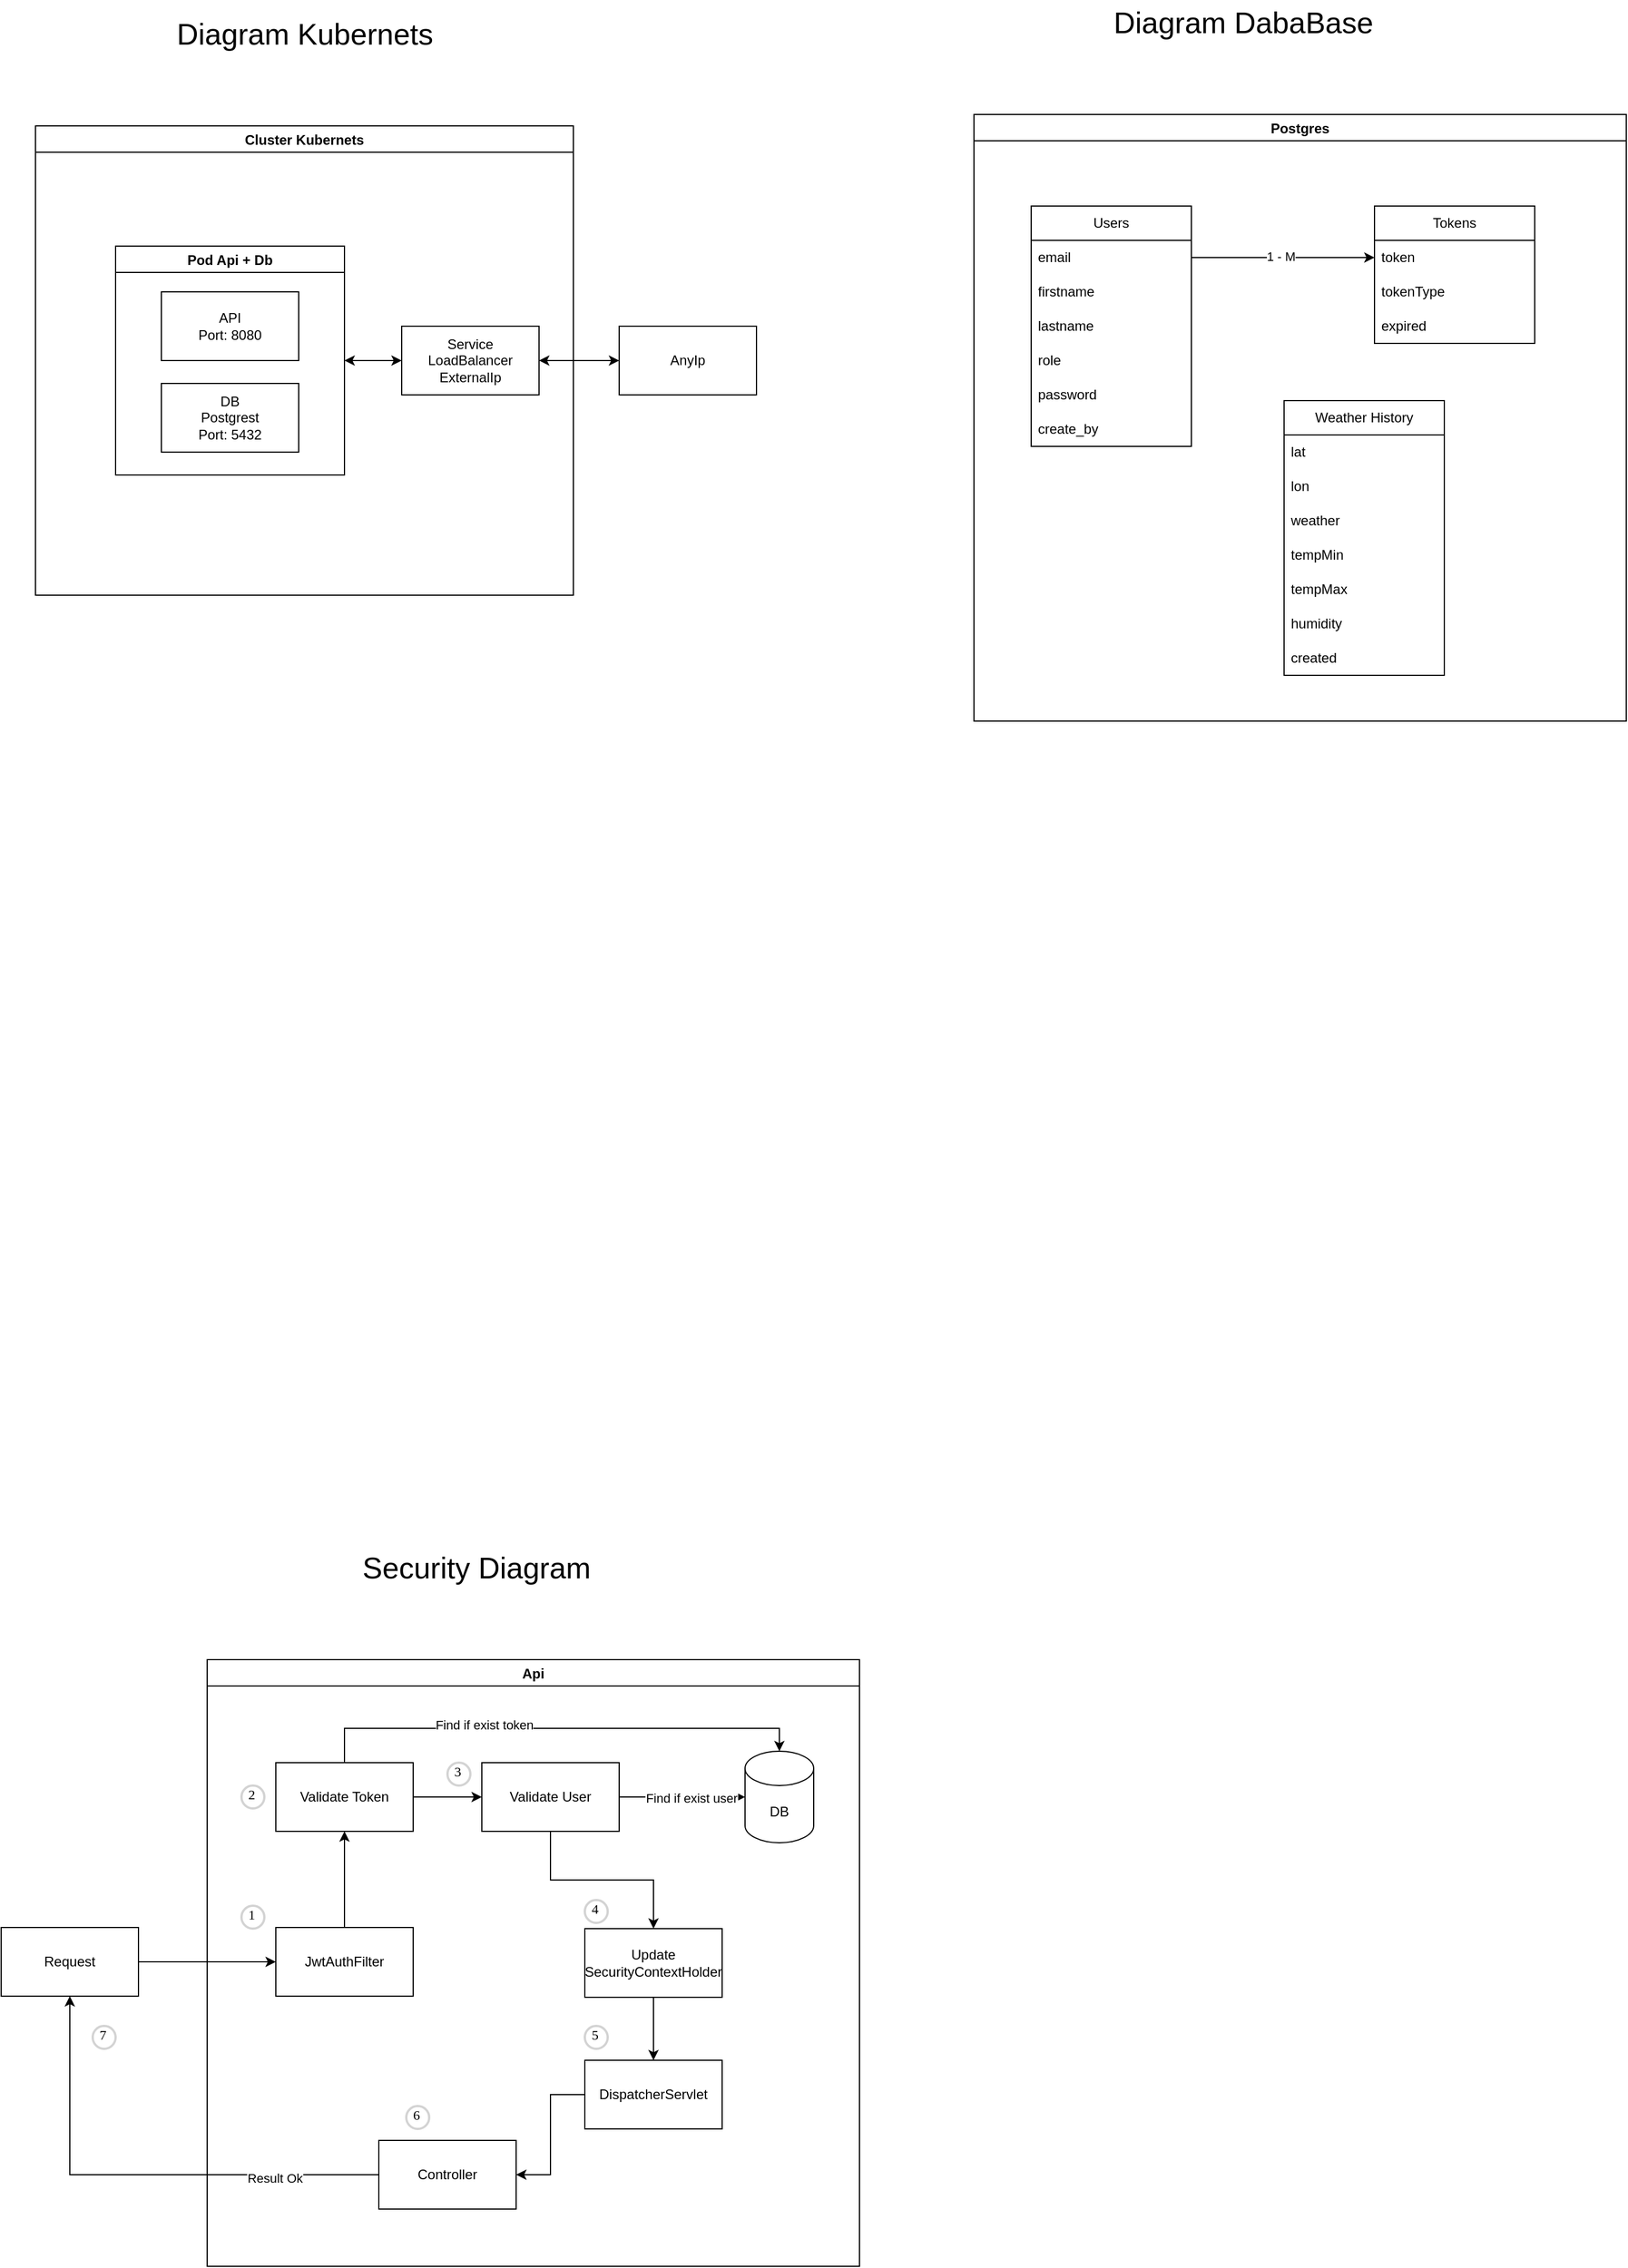 <mxfile version="22.1.0" type="google">
  <diagram name="Página-1" id="_qy_Vp3TqDOiHhUizgW4">
    <mxGraphModel grid="1" page="1" gridSize="10" guides="1" tooltips="1" connect="1" arrows="1" fold="1" pageScale="1" pageWidth="827" pageHeight="1169" math="0" shadow="0">
      <root>
        <mxCell id="0" />
        <mxCell id="1" parent="0" />
        <mxCell id="ftlusMvIBtJ7wRkOG0aM-2" value="Diagram Kubernets" style="text;html=1;align=center;verticalAlign=middle;resizable=0;points=[];autosize=1;strokeColor=none;fillColor=none;fontSize=26;" vertex="1" parent="1">
          <mxGeometry x="260" y="40" width="250" height="40" as="geometry" />
        </mxCell>
        <mxCell id="ftlusMvIBtJ7wRkOG0aM-4" value="Cluster Kubernets" style="swimlane;" vertex="1" parent="1">
          <mxGeometry x="150" y="140" width="470" height="410" as="geometry" />
        </mxCell>
        <mxCell id="ftlusMvIBtJ7wRkOG0aM-6" value="Pod Api + Db" style="swimlane;" vertex="1" parent="ftlusMvIBtJ7wRkOG0aM-4">
          <mxGeometry x="70" y="105" width="200" height="200" as="geometry" />
        </mxCell>
        <mxCell id="ftlusMvIBtJ7wRkOG0aM-7" value="API&lt;br&gt;Port: 8080" style="rounded=0;whiteSpace=wrap;html=1;" vertex="1" parent="ftlusMvIBtJ7wRkOG0aM-6">
          <mxGeometry x="40" y="40" width="120" height="60" as="geometry" />
        </mxCell>
        <mxCell id="ftlusMvIBtJ7wRkOG0aM-8" value="DB&lt;br&gt;Postgrest&lt;br&gt;Port: 5432" style="rounded=0;whiteSpace=wrap;html=1;" vertex="1" parent="ftlusMvIBtJ7wRkOG0aM-6">
          <mxGeometry x="40" y="120" width="120" height="60" as="geometry" />
        </mxCell>
        <mxCell id="ftlusMvIBtJ7wRkOG0aM-10" style="edgeStyle=orthogonalEdgeStyle;rounded=0;orthogonalLoop=1;jettySize=auto;html=1;entryX=1;entryY=0.5;entryDx=0;entryDy=0;startArrow=classic;startFill=1;" edge="1" parent="ftlusMvIBtJ7wRkOG0aM-4" source="ftlusMvIBtJ7wRkOG0aM-9" target="ftlusMvIBtJ7wRkOG0aM-6">
          <mxGeometry relative="1" as="geometry" />
        </mxCell>
        <mxCell id="ftlusMvIBtJ7wRkOG0aM-9" value="Service&lt;br&gt;LoadBalancer&lt;br&gt;ExternalIp" style="rounded=0;whiteSpace=wrap;html=1;" vertex="1" parent="ftlusMvIBtJ7wRkOG0aM-4">
          <mxGeometry x="320" y="175" width="120" height="60" as="geometry" />
        </mxCell>
        <mxCell id="ftlusMvIBtJ7wRkOG0aM-11" value="AnyIp" style="rounded=0;whiteSpace=wrap;html=1;" vertex="1" parent="1">
          <mxGeometry x="660" y="315" width="120" height="60" as="geometry" />
        </mxCell>
        <mxCell id="ftlusMvIBtJ7wRkOG0aM-12" style="edgeStyle=orthogonalEdgeStyle;rounded=0;orthogonalLoop=1;jettySize=auto;html=1;entryX=0;entryY=0.5;entryDx=0;entryDy=0;startArrow=classic;startFill=1;" edge="1" parent="1" source="ftlusMvIBtJ7wRkOG0aM-9" target="ftlusMvIBtJ7wRkOG0aM-11">
          <mxGeometry relative="1" as="geometry" />
        </mxCell>
        <mxCell id="ftlusMvIBtJ7wRkOG0aM-13" value="Diagram DabaBase" style="text;html=1;align=center;verticalAlign=middle;resizable=0;points=[];autosize=1;strokeColor=none;fillColor=none;fontSize=26;" vertex="1" parent="1">
          <mxGeometry x="1080" y="30" width="250" height="40" as="geometry" />
        </mxCell>
        <mxCell id="ftlusMvIBtJ7wRkOG0aM-14" value="Postgres" style="swimlane;" vertex="1" parent="1">
          <mxGeometry x="970" y="130" width="570" height="530" as="geometry" />
        </mxCell>
        <mxCell id="ftlusMvIBtJ7wRkOG0aM-18" style="edgeStyle=orthogonalEdgeStyle;rounded=0;orthogonalLoop=1;jettySize=auto;html=1;entryX=1;entryY=0.5;entryDx=0;entryDy=0;startArrow=classic;startFill=1;" edge="1" parent="ftlusMvIBtJ7wRkOG0aM-14">
          <mxGeometry relative="1" as="geometry">
            <mxPoint x="270" y="205" as="targetPoint" />
          </mxGeometry>
        </mxCell>
        <mxCell id="ftlusMvIBtJ7wRkOG0aM-22" value="Users" style="swimlane;fontStyle=0;childLayout=stackLayout;horizontal=1;startSize=30;horizontalStack=0;resizeParent=1;resizeParentMax=0;resizeLast=0;collapsible=1;marginBottom=0;whiteSpace=wrap;html=1;" vertex="1" parent="ftlusMvIBtJ7wRkOG0aM-14">
          <mxGeometry x="50" y="80" width="140" height="210" as="geometry" />
        </mxCell>
        <mxCell id="ftlusMvIBtJ7wRkOG0aM-23" value="email" style="text;strokeColor=none;fillColor=none;align=left;verticalAlign=middle;spacingLeft=4;spacingRight=4;overflow=hidden;points=[[0,0.5],[1,0.5]];portConstraint=eastwest;rotatable=0;whiteSpace=wrap;html=1;" vertex="1" parent="ftlusMvIBtJ7wRkOG0aM-22">
          <mxGeometry y="30" width="140" height="30" as="geometry" />
        </mxCell>
        <mxCell id="ftlusMvIBtJ7wRkOG0aM-38" value="firstname" style="text;strokeColor=none;fillColor=none;align=left;verticalAlign=middle;spacingLeft=4;spacingRight=4;overflow=hidden;points=[[0,0.5],[1,0.5]];portConstraint=eastwest;rotatable=0;whiteSpace=wrap;html=1;" vertex="1" parent="ftlusMvIBtJ7wRkOG0aM-22">
          <mxGeometry y="60" width="140" height="30" as="geometry" />
        </mxCell>
        <mxCell id="ftlusMvIBtJ7wRkOG0aM-44" value="lastname" style="text;strokeColor=none;fillColor=none;align=left;verticalAlign=middle;spacingLeft=4;spacingRight=4;overflow=hidden;points=[[0,0.5],[1,0.5]];portConstraint=eastwest;rotatable=0;whiteSpace=wrap;html=1;" vertex="1" parent="ftlusMvIBtJ7wRkOG0aM-22">
          <mxGeometry y="90" width="140" height="30" as="geometry" />
        </mxCell>
        <mxCell id="ftlusMvIBtJ7wRkOG0aM-45" value="role" style="text;strokeColor=none;fillColor=none;align=left;verticalAlign=middle;spacingLeft=4;spacingRight=4;overflow=hidden;points=[[0,0.5],[1,0.5]];portConstraint=eastwest;rotatable=0;whiteSpace=wrap;html=1;" vertex="1" parent="ftlusMvIBtJ7wRkOG0aM-22">
          <mxGeometry y="120" width="140" height="30" as="geometry" />
        </mxCell>
        <mxCell id="ftlusMvIBtJ7wRkOG0aM-24" value="password" style="text;strokeColor=none;fillColor=none;align=left;verticalAlign=middle;spacingLeft=4;spacingRight=4;overflow=hidden;points=[[0,0.5],[1,0.5]];portConstraint=eastwest;rotatable=0;whiteSpace=wrap;html=1;" vertex="1" parent="ftlusMvIBtJ7wRkOG0aM-22">
          <mxGeometry y="150" width="140" height="30" as="geometry" />
        </mxCell>
        <mxCell id="ftlusMvIBtJ7wRkOG0aM-25" value="create_by" style="text;strokeColor=none;fillColor=none;align=left;verticalAlign=middle;spacingLeft=4;spacingRight=4;overflow=hidden;points=[[0,0.5],[1,0.5]];portConstraint=eastwest;rotatable=0;whiteSpace=wrap;html=1;" vertex="1" parent="ftlusMvIBtJ7wRkOG0aM-22">
          <mxGeometry y="180" width="140" height="30" as="geometry" />
        </mxCell>
        <mxCell id="ftlusMvIBtJ7wRkOG0aM-26" value="Tokens" style="swimlane;fontStyle=0;childLayout=stackLayout;horizontal=1;startSize=30;horizontalStack=0;resizeParent=1;resizeParentMax=0;resizeLast=0;collapsible=1;marginBottom=0;whiteSpace=wrap;html=1;" vertex="1" parent="ftlusMvIBtJ7wRkOG0aM-14">
          <mxGeometry x="350" y="80" width="140" height="120" as="geometry" />
        </mxCell>
        <mxCell id="ftlusMvIBtJ7wRkOG0aM-27" value="token" style="text;strokeColor=none;fillColor=none;align=left;verticalAlign=middle;spacingLeft=4;spacingRight=4;overflow=hidden;points=[[0,0.5],[1,0.5]];portConstraint=eastwest;rotatable=0;whiteSpace=wrap;html=1;" vertex="1" parent="ftlusMvIBtJ7wRkOG0aM-26">
          <mxGeometry y="30" width="140" height="30" as="geometry" />
        </mxCell>
        <mxCell id="ftlusMvIBtJ7wRkOG0aM-28" value="tokenType" style="text;strokeColor=none;fillColor=none;align=left;verticalAlign=middle;spacingLeft=4;spacingRight=4;overflow=hidden;points=[[0,0.5],[1,0.5]];portConstraint=eastwest;rotatable=0;whiteSpace=wrap;html=1;" vertex="1" parent="ftlusMvIBtJ7wRkOG0aM-26">
          <mxGeometry y="60" width="140" height="30" as="geometry" />
        </mxCell>
        <mxCell id="ftlusMvIBtJ7wRkOG0aM-29" value="expired" style="text;strokeColor=none;fillColor=none;align=left;verticalAlign=middle;spacingLeft=4;spacingRight=4;overflow=hidden;points=[[0,0.5],[1,0.5]];portConstraint=eastwest;rotatable=0;whiteSpace=wrap;html=1;" vertex="1" parent="ftlusMvIBtJ7wRkOG0aM-26">
          <mxGeometry y="90" width="140" height="30" as="geometry" />
        </mxCell>
        <mxCell id="ftlusMvIBtJ7wRkOG0aM-30" value="Weather History" style="swimlane;fontStyle=0;childLayout=stackLayout;horizontal=1;startSize=30;horizontalStack=0;resizeParent=1;resizeParentMax=0;resizeLast=0;collapsible=1;marginBottom=0;whiteSpace=wrap;html=1;" vertex="1" parent="ftlusMvIBtJ7wRkOG0aM-14">
          <mxGeometry x="271" y="250" width="140" height="240" as="geometry" />
        </mxCell>
        <mxCell id="ftlusMvIBtJ7wRkOG0aM-31" value="lat" style="text;strokeColor=none;fillColor=none;align=left;verticalAlign=middle;spacingLeft=4;spacingRight=4;overflow=hidden;points=[[0,0.5],[1,0.5]];portConstraint=eastwest;rotatable=0;whiteSpace=wrap;html=1;" vertex="1" parent="ftlusMvIBtJ7wRkOG0aM-30">
          <mxGeometry y="30" width="140" height="30" as="geometry" />
        </mxCell>
        <mxCell id="ftlusMvIBtJ7wRkOG0aM-32" value="lon" style="text;strokeColor=none;fillColor=none;align=left;verticalAlign=middle;spacingLeft=4;spacingRight=4;overflow=hidden;points=[[0,0.5],[1,0.5]];portConstraint=eastwest;rotatable=0;whiteSpace=wrap;html=1;" vertex="1" parent="ftlusMvIBtJ7wRkOG0aM-30">
          <mxGeometry y="60" width="140" height="30" as="geometry" />
        </mxCell>
        <mxCell id="ftlusMvIBtJ7wRkOG0aM-33" value="weather" style="text;strokeColor=none;fillColor=none;align=left;verticalAlign=middle;spacingLeft=4;spacingRight=4;overflow=hidden;points=[[0,0.5],[1,0.5]];portConstraint=eastwest;rotatable=0;whiteSpace=wrap;html=1;" vertex="1" parent="ftlusMvIBtJ7wRkOG0aM-30">
          <mxGeometry y="90" width="140" height="30" as="geometry" />
        </mxCell>
        <mxCell id="ftlusMvIBtJ7wRkOG0aM-34" value="tempMin" style="text;strokeColor=none;fillColor=none;align=left;verticalAlign=middle;spacingLeft=4;spacingRight=4;overflow=hidden;points=[[0,0.5],[1,0.5]];portConstraint=eastwest;rotatable=0;whiteSpace=wrap;html=1;" vertex="1" parent="ftlusMvIBtJ7wRkOG0aM-30">
          <mxGeometry y="120" width="140" height="30" as="geometry" />
        </mxCell>
        <mxCell id="ftlusMvIBtJ7wRkOG0aM-35" value="tempMax" style="text;strokeColor=none;fillColor=none;align=left;verticalAlign=middle;spacingLeft=4;spacingRight=4;overflow=hidden;points=[[0,0.5],[1,0.5]];portConstraint=eastwest;rotatable=0;whiteSpace=wrap;html=1;" vertex="1" parent="ftlusMvIBtJ7wRkOG0aM-30">
          <mxGeometry y="150" width="140" height="30" as="geometry" />
        </mxCell>
        <mxCell id="ftlusMvIBtJ7wRkOG0aM-36" value="humidity" style="text;strokeColor=none;fillColor=none;align=left;verticalAlign=middle;spacingLeft=4;spacingRight=4;overflow=hidden;points=[[0,0.5],[1,0.5]];portConstraint=eastwest;rotatable=0;whiteSpace=wrap;html=1;" vertex="1" parent="ftlusMvIBtJ7wRkOG0aM-30">
          <mxGeometry y="180" width="140" height="30" as="geometry" />
        </mxCell>
        <mxCell id="ftlusMvIBtJ7wRkOG0aM-37" value="created" style="text;strokeColor=none;fillColor=none;align=left;verticalAlign=middle;spacingLeft=4;spacingRight=4;overflow=hidden;points=[[0,0.5],[1,0.5]];portConstraint=eastwest;rotatable=0;whiteSpace=wrap;html=1;" vertex="1" parent="ftlusMvIBtJ7wRkOG0aM-30">
          <mxGeometry y="210" width="140" height="30" as="geometry" />
        </mxCell>
        <mxCell id="ftlusMvIBtJ7wRkOG0aM-46" style="edgeStyle=orthogonalEdgeStyle;rounded=0;orthogonalLoop=1;jettySize=auto;html=1;entryX=0;entryY=0.5;entryDx=0;entryDy=0;" edge="1" parent="ftlusMvIBtJ7wRkOG0aM-14" source="ftlusMvIBtJ7wRkOG0aM-23" target="ftlusMvIBtJ7wRkOG0aM-27">
          <mxGeometry relative="1" as="geometry" />
        </mxCell>
        <mxCell id="ftlusMvIBtJ7wRkOG0aM-47" value="1 - M" style="edgeLabel;html=1;align=center;verticalAlign=middle;resizable=0;points=[];" connectable="0" vertex="1" parent="ftlusMvIBtJ7wRkOG0aM-46">
          <mxGeometry x="-0.025" y="1" relative="1" as="geometry">
            <mxPoint as="offset" />
          </mxGeometry>
        </mxCell>
        <mxCell id="ftlusMvIBtJ7wRkOG0aM-73" value="Security Diagram" style="text;html=1;align=center;verticalAlign=middle;resizable=0;points=[];autosize=1;strokeColor=none;fillColor=none;fontSize=26;" vertex="1" parent="1">
          <mxGeometry x="425" y="1380" width="220" height="40" as="geometry" />
        </mxCell>
        <mxCell id="ftlusMvIBtJ7wRkOG0aM-74" value="Api" style="swimlane;" vertex="1" parent="1">
          <mxGeometry x="300" y="1480" width="570" height="530" as="geometry" />
        </mxCell>
        <mxCell id="ftlusMvIBtJ7wRkOG0aM-75" style="edgeStyle=orthogonalEdgeStyle;rounded=0;orthogonalLoop=1;jettySize=auto;html=1;entryX=1;entryY=0.5;entryDx=0;entryDy=0;startArrow=classic;startFill=1;" edge="1" parent="ftlusMvIBtJ7wRkOG0aM-74">
          <mxGeometry relative="1" as="geometry">
            <mxPoint x="270" y="205" as="targetPoint" />
          </mxGeometry>
        </mxCell>
        <mxCell id="ftlusMvIBtJ7wRkOG0aM-101" style="edgeStyle=orthogonalEdgeStyle;rounded=0;orthogonalLoop=1;jettySize=auto;html=1;entryX=0.5;entryY=1;entryDx=0;entryDy=0;" edge="1" parent="ftlusMvIBtJ7wRkOG0aM-74" source="ftlusMvIBtJ7wRkOG0aM-98" target="ftlusMvIBtJ7wRkOG0aM-100">
          <mxGeometry relative="1" as="geometry" />
        </mxCell>
        <mxCell id="ftlusMvIBtJ7wRkOG0aM-98" value="JwtAuthFilter" style="rounded=0;whiteSpace=wrap;html=1;" vertex="1" parent="ftlusMvIBtJ7wRkOG0aM-74">
          <mxGeometry x="60" y="234" width="120" height="60" as="geometry" />
        </mxCell>
        <mxCell id="ftlusMvIBtJ7wRkOG0aM-103" style="edgeStyle=orthogonalEdgeStyle;rounded=0;orthogonalLoop=1;jettySize=auto;html=1;entryX=0;entryY=0.5;entryDx=0;entryDy=0;" edge="1" parent="ftlusMvIBtJ7wRkOG0aM-74" source="ftlusMvIBtJ7wRkOG0aM-100" target="ftlusMvIBtJ7wRkOG0aM-102">
          <mxGeometry relative="1" as="geometry" />
        </mxCell>
        <mxCell id="ftlusMvIBtJ7wRkOG0aM-100" value="Validate Token" style="rounded=0;whiteSpace=wrap;html=1;" vertex="1" parent="ftlusMvIBtJ7wRkOG0aM-74">
          <mxGeometry x="60" y="90" width="120" height="60" as="geometry" />
        </mxCell>
        <mxCell id="ftlusMvIBtJ7wRkOG0aM-111" style="edgeStyle=orthogonalEdgeStyle;rounded=0;orthogonalLoop=1;jettySize=auto;html=1;entryX=0.5;entryY=0;entryDx=0;entryDy=0;" edge="1" parent="ftlusMvIBtJ7wRkOG0aM-74" source="ftlusMvIBtJ7wRkOG0aM-102" target="ftlusMvIBtJ7wRkOG0aM-110">
          <mxGeometry relative="1" as="geometry" />
        </mxCell>
        <mxCell id="ftlusMvIBtJ7wRkOG0aM-102" value="Validate User" style="rounded=0;whiteSpace=wrap;html=1;" vertex="1" parent="ftlusMvIBtJ7wRkOG0aM-74">
          <mxGeometry x="240" y="90" width="120" height="60" as="geometry" />
        </mxCell>
        <mxCell id="ftlusMvIBtJ7wRkOG0aM-104" value="DB" style="shape=cylinder3;whiteSpace=wrap;html=1;boundedLbl=1;backgroundOutline=1;size=15;" vertex="1" parent="ftlusMvIBtJ7wRkOG0aM-74">
          <mxGeometry x="470" y="80" width="60" height="80" as="geometry" />
        </mxCell>
        <mxCell id="ftlusMvIBtJ7wRkOG0aM-105" style="edgeStyle=orthogonalEdgeStyle;rounded=0;orthogonalLoop=1;jettySize=auto;html=1;entryX=0;entryY=0.5;entryDx=0;entryDy=0;entryPerimeter=0;" edge="1" parent="ftlusMvIBtJ7wRkOG0aM-74" source="ftlusMvIBtJ7wRkOG0aM-102" target="ftlusMvIBtJ7wRkOG0aM-104">
          <mxGeometry relative="1" as="geometry" />
        </mxCell>
        <mxCell id="ftlusMvIBtJ7wRkOG0aM-109" value="Find if exist user" style="edgeLabel;html=1;align=center;verticalAlign=middle;resizable=0;points=[];" connectable="0" vertex="1" parent="ftlusMvIBtJ7wRkOG0aM-105">
          <mxGeometry x="0.142" y="-1" relative="1" as="geometry">
            <mxPoint as="offset" />
          </mxGeometry>
        </mxCell>
        <mxCell id="ftlusMvIBtJ7wRkOG0aM-107" style="edgeStyle=orthogonalEdgeStyle;rounded=0;orthogonalLoop=1;jettySize=auto;html=1;entryX=0.5;entryY=0;entryDx=0;entryDy=0;entryPerimeter=0;" edge="1" parent="ftlusMvIBtJ7wRkOG0aM-74" source="ftlusMvIBtJ7wRkOG0aM-100" target="ftlusMvIBtJ7wRkOG0aM-104">
          <mxGeometry relative="1" as="geometry">
            <Array as="points">
              <mxPoint x="120" y="60" />
              <mxPoint x="500" y="60" />
            </Array>
          </mxGeometry>
        </mxCell>
        <mxCell id="ftlusMvIBtJ7wRkOG0aM-108" value="Find if exist token" style="edgeLabel;html=1;align=center;verticalAlign=middle;resizable=0;points=[];" connectable="0" vertex="1" parent="ftlusMvIBtJ7wRkOG0aM-107">
          <mxGeometry x="-0.294" y="3" relative="1" as="geometry">
            <mxPoint as="offset" />
          </mxGeometry>
        </mxCell>
        <mxCell id="ftlusMvIBtJ7wRkOG0aM-114" style="edgeStyle=orthogonalEdgeStyle;rounded=0;orthogonalLoop=1;jettySize=auto;html=1;entryX=0.5;entryY=0;entryDx=0;entryDy=0;" edge="1" parent="ftlusMvIBtJ7wRkOG0aM-74" source="ftlusMvIBtJ7wRkOG0aM-110" target="ftlusMvIBtJ7wRkOG0aM-112">
          <mxGeometry relative="1" as="geometry" />
        </mxCell>
        <mxCell id="ftlusMvIBtJ7wRkOG0aM-110" value="Update SecurityContextHolder" style="rounded=0;whiteSpace=wrap;html=1;" vertex="1" parent="ftlusMvIBtJ7wRkOG0aM-74">
          <mxGeometry x="330" y="235" width="120" height="60" as="geometry" />
        </mxCell>
        <mxCell id="ftlusMvIBtJ7wRkOG0aM-115" style="edgeStyle=orthogonalEdgeStyle;rounded=0;orthogonalLoop=1;jettySize=auto;html=1;entryX=1;entryY=0.5;entryDx=0;entryDy=0;" edge="1" parent="ftlusMvIBtJ7wRkOG0aM-74" source="ftlusMvIBtJ7wRkOG0aM-112" target="ftlusMvIBtJ7wRkOG0aM-113">
          <mxGeometry relative="1" as="geometry" />
        </mxCell>
        <mxCell id="ftlusMvIBtJ7wRkOG0aM-112" value="DispatcherServlet" style="rounded=0;whiteSpace=wrap;html=1;" vertex="1" parent="ftlusMvIBtJ7wRkOG0aM-74">
          <mxGeometry x="330" y="350" width="120" height="60" as="geometry" />
        </mxCell>
        <mxCell id="ftlusMvIBtJ7wRkOG0aM-113" value="Controller" style="rounded=0;whiteSpace=wrap;html=1;" vertex="1" parent="ftlusMvIBtJ7wRkOG0aM-74">
          <mxGeometry x="150" y="420" width="120" height="60" as="geometry" />
        </mxCell>
        <mxCell id="ftlusMvIBtJ7wRkOG0aM-118" value="1" style="ellipse;whiteSpace=wrap;html=1;aspect=fixed;strokeWidth=2;fontFamily=Tahoma;spacingBottom=4;spacingRight=2;strokeColor=#d3d3d3;" vertex="1" parent="ftlusMvIBtJ7wRkOG0aM-74">
          <mxGeometry x="30" y="215" width="20" height="20" as="geometry" />
        </mxCell>
        <mxCell id="ftlusMvIBtJ7wRkOG0aM-119" value="2" style="ellipse;whiteSpace=wrap;html=1;aspect=fixed;strokeWidth=2;fontFamily=Tahoma;spacingBottom=4;spacingRight=2;strokeColor=#d3d3d3;" vertex="1" parent="ftlusMvIBtJ7wRkOG0aM-74">
          <mxGeometry x="30" y="110" width="20" height="20" as="geometry" />
        </mxCell>
        <mxCell id="ftlusMvIBtJ7wRkOG0aM-120" value="3" style="ellipse;whiteSpace=wrap;html=1;aspect=fixed;strokeWidth=2;fontFamily=Tahoma;spacingBottom=4;spacingRight=2;strokeColor=#d3d3d3;" vertex="1" parent="ftlusMvIBtJ7wRkOG0aM-74">
          <mxGeometry x="210" y="90" width="20" height="20" as="geometry" />
        </mxCell>
        <mxCell id="ftlusMvIBtJ7wRkOG0aM-121" value="4" style="ellipse;whiteSpace=wrap;html=1;aspect=fixed;strokeWidth=2;fontFamily=Tahoma;spacingBottom=4;spacingRight=2;strokeColor=#d3d3d3;" vertex="1" parent="ftlusMvIBtJ7wRkOG0aM-74">
          <mxGeometry x="330" y="210" width="20" height="20" as="geometry" />
        </mxCell>
        <mxCell id="ftlusMvIBtJ7wRkOG0aM-122" value="5" style="ellipse;whiteSpace=wrap;html=1;aspect=fixed;strokeWidth=2;fontFamily=Tahoma;spacingBottom=4;spacingRight=2;strokeColor=#d3d3d3;" vertex="1" parent="ftlusMvIBtJ7wRkOG0aM-74">
          <mxGeometry x="330" y="320" width="20" height="20" as="geometry" />
        </mxCell>
        <mxCell id="ftlusMvIBtJ7wRkOG0aM-123" value="6" style="ellipse;whiteSpace=wrap;html=1;aspect=fixed;strokeWidth=2;fontFamily=Tahoma;spacingBottom=4;spacingRight=2;strokeColor=#d3d3d3;" vertex="1" parent="ftlusMvIBtJ7wRkOG0aM-74">
          <mxGeometry x="174" y="390" width="20" height="20" as="geometry" />
        </mxCell>
        <mxCell id="ftlusMvIBtJ7wRkOG0aM-99" style="edgeStyle=orthogonalEdgeStyle;rounded=0;orthogonalLoop=1;jettySize=auto;html=1;entryX=0;entryY=0.5;entryDx=0;entryDy=0;" edge="1" parent="1" source="ftlusMvIBtJ7wRkOG0aM-97" target="ftlusMvIBtJ7wRkOG0aM-98">
          <mxGeometry relative="1" as="geometry" />
        </mxCell>
        <mxCell id="ftlusMvIBtJ7wRkOG0aM-97" value="Request" style="rounded=0;whiteSpace=wrap;html=1;" vertex="1" parent="1">
          <mxGeometry x="120" y="1714" width="120" height="60" as="geometry" />
        </mxCell>
        <mxCell id="ftlusMvIBtJ7wRkOG0aM-116" style="edgeStyle=orthogonalEdgeStyle;rounded=0;orthogonalLoop=1;jettySize=auto;html=1;entryX=0.5;entryY=1;entryDx=0;entryDy=0;" edge="1" parent="1" source="ftlusMvIBtJ7wRkOG0aM-113" target="ftlusMvIBtJ7wRkOG0aM-97">
          <mxGeometry relative="1" as="geometry" />
        </mxCell>
        <mxCell id="ftlusMvIBtJ7wRkOG0aM-117" value="Result Ok" style="edgeLabel;html=1;align=center;verticalAlign=middle;resizable=0;points=[];" connectable="0" vertex="1" parent="ftlusMvIBtJ7wRkOG0aM-116">
          <mxGeometry x="-0.571" y="3" relative="1" as="geometry">
            <mxPoint as="offset" />
          </mxGeometry>
        </mxCell>
        <mxCell id="ftlusMvIBtJ7wRkOG0aM-124" value="7" style="ellipse;whiteSpace=wrap;html=1;aspect=fixed;strokeWidth=2;fontFamily=Tahoma;spacingBottom=4;spacingRight=2;strokeColor=#d3d3d3;" vertex="1" parent="1">
          <mxGeometry x="200" y="1800" width="20" height="20" as="geometry" />
        </mxCell>
      </root>
    </mxGraphModel>
  </diagram>
</mxfile>
